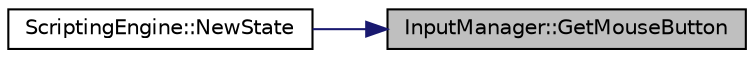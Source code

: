 digraph "InputManager::GetMouseButton"
{
 // LATEX_PDF_SIZE
  edge [fontname="Helvetica",fontsize="10",labelfontname="Helvetica",labelfontsize="10"];
  node [fontname="Helvetica",fontsize="10",shape=record];
  rankdir="RL";
  Node46 [label="InputManager::GetMouseButton",height=0.2,width=0.4,color="black", fillcolor="grey75", style="filled", fontcolor="black",tooltip="checks whether a mouse button is being held"];
  Node46 -> Node47 [dir="back",color="midnightblue",fontsize="10",style="solid",fontname="Helvetica"];
  Node47 [label="ScriptingEngine::NewState",height=0.2,width=0.4,color="black", fillcolor="white", style="filled",URL="$class_scripting_engine.html#a125a0c206da8e74b8f6664c4e523606a",tooltip="Sets up the engine with initial processes and variables and exposes engine functionality to lua."];
}
